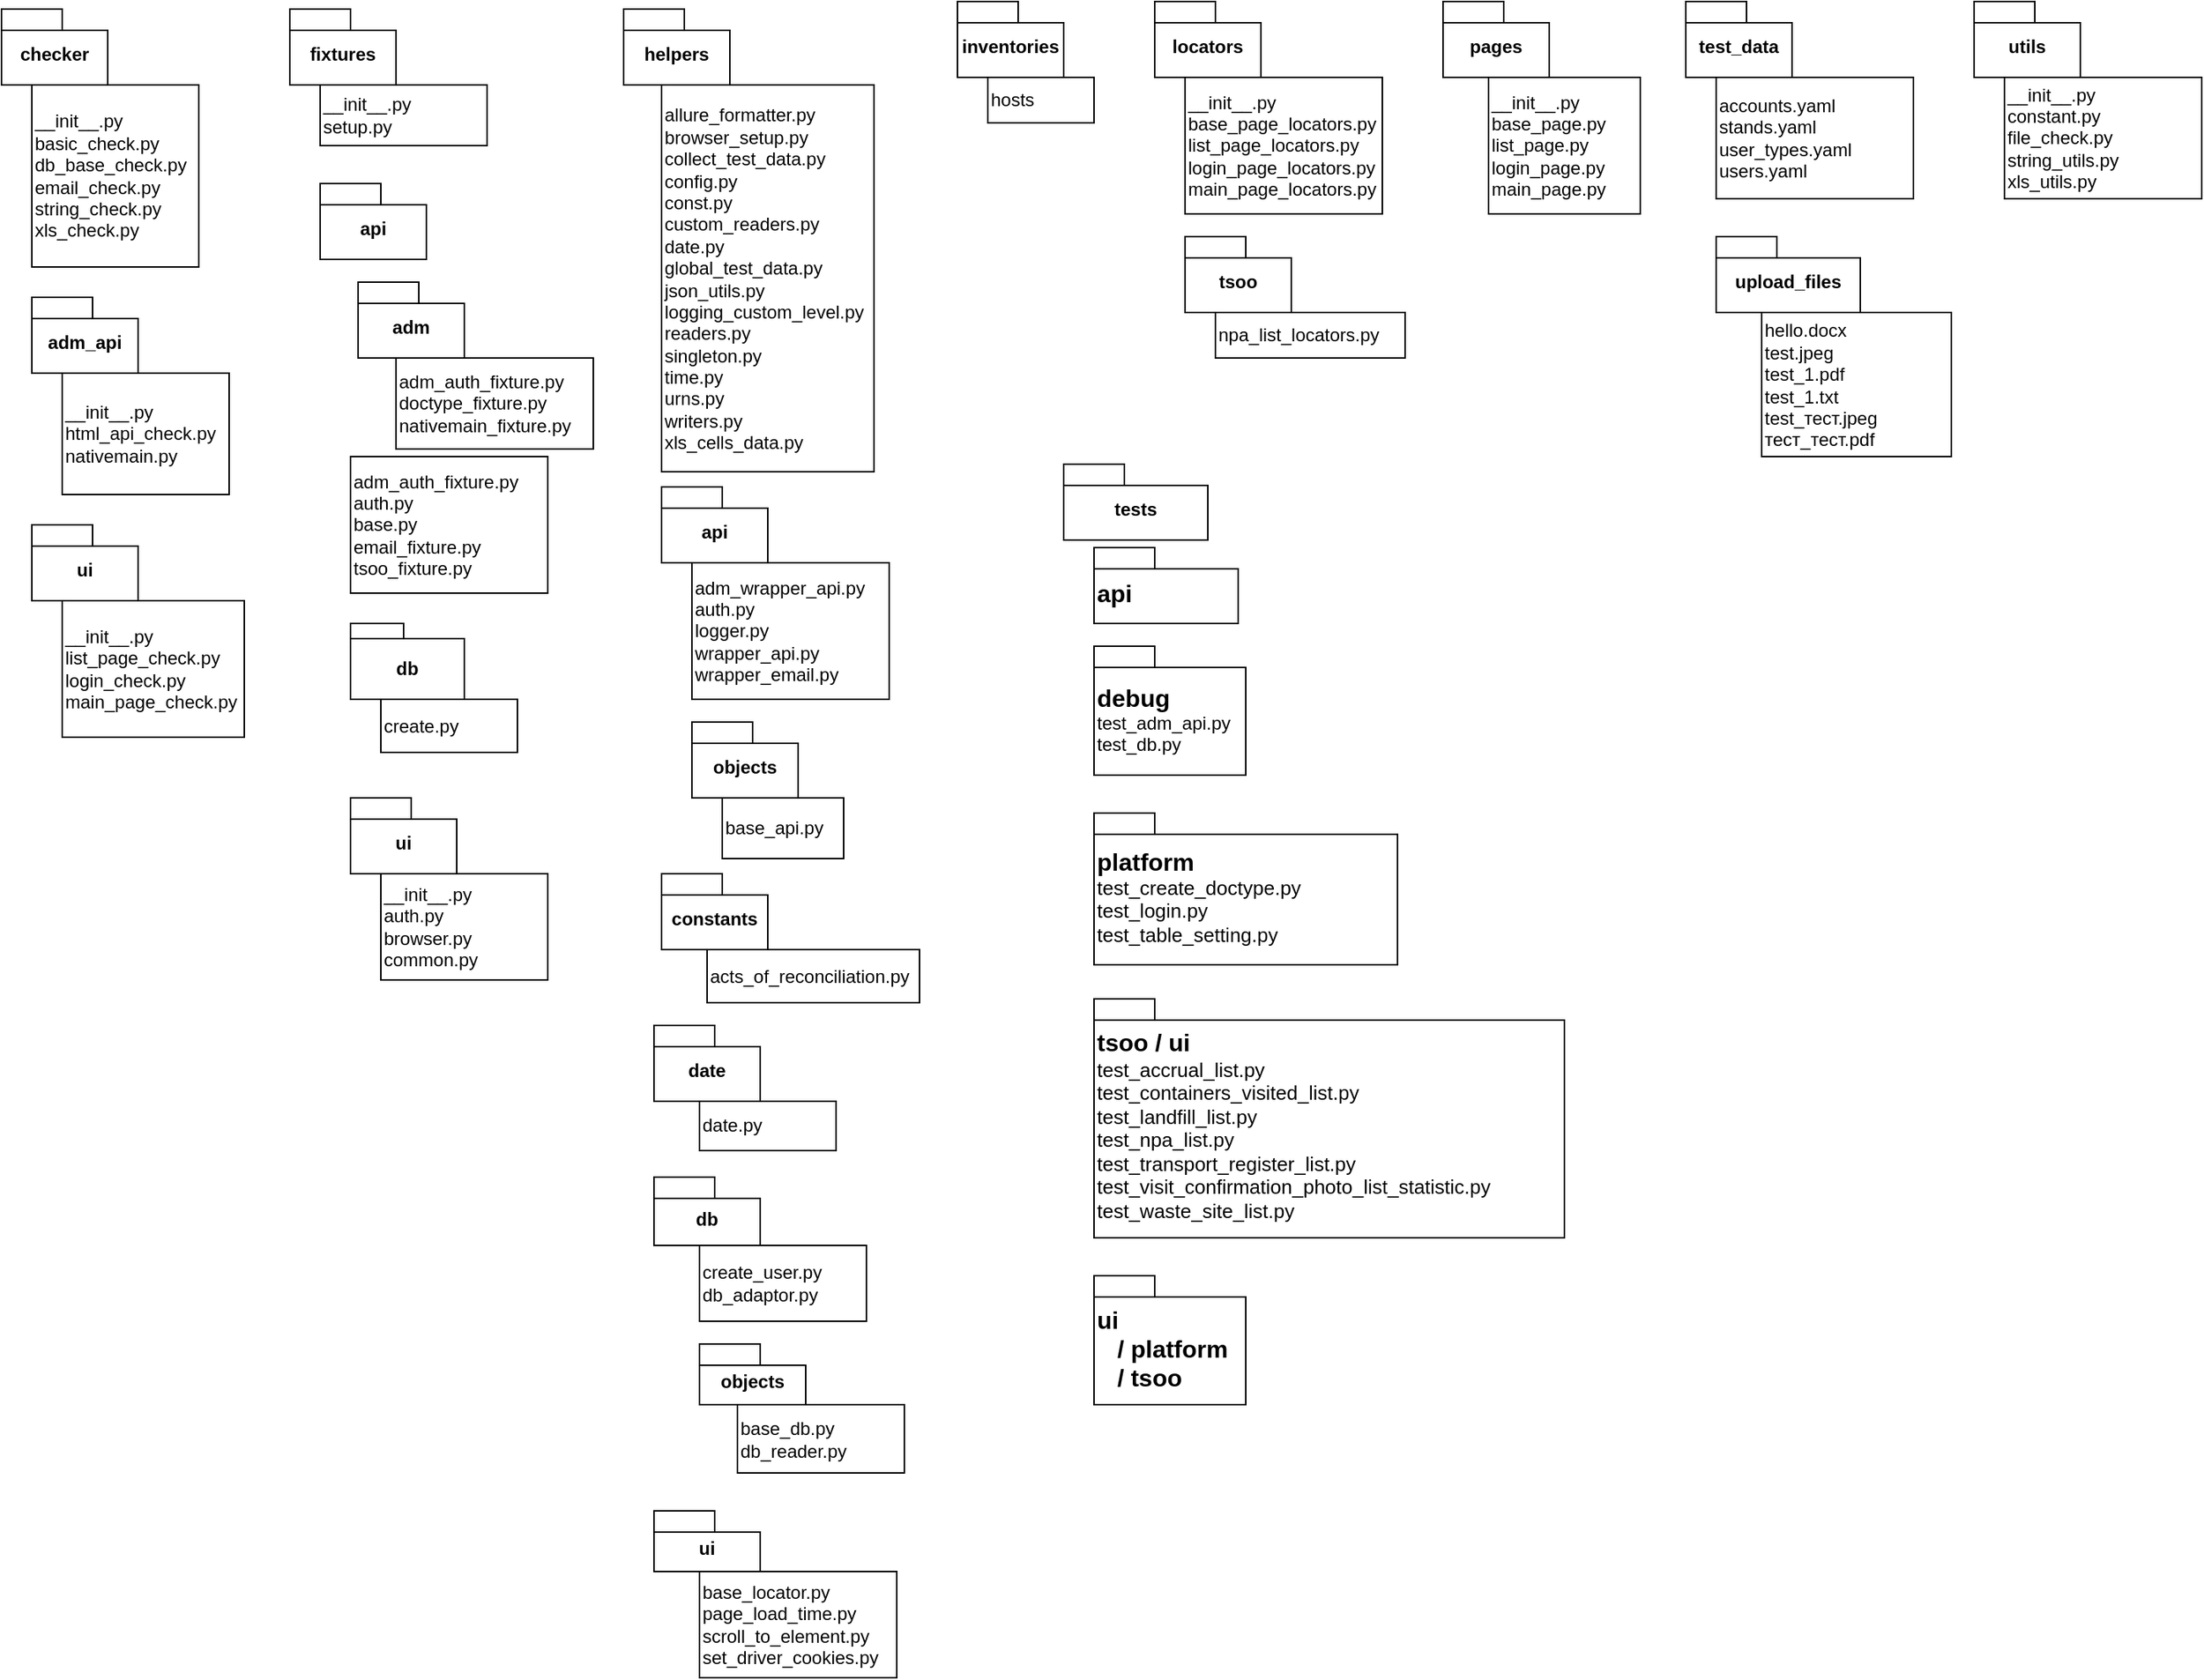 <mxfile version="21.2.9" type="github">
  <diagram id="C5RBs43oDa-KdzZeNtuy" name="Page-1">
    <mxGraphModel dx="1883" dy="1121" grid="1" gridSize="10" guides="1" tooltips="1" connect="1" arrows="1" fold="1" page="1" pageScale="1" pageWidth="1654" pageHeight="1169" math="0" shadow="0">
      <root>
        <mxCell id="WIyWlLk6GJQsqaUBKTNV-0" />
        <mxCell id="WIyWlLk6GJQsqaUBKTNV-1" parent="WIyWlLk6GJQsqaUBKTNV-0" />
        <mxCell id="ubw8424j0Z61Ouidnzyt-37" value="checker" style="shape=folder;fontStyle=1;spacingTop=10;tabWidth=40;tabHeight=14;tabPosition=left;html=1;whiteSpace=wrap;" vertex="1" parent="WIyWlLk6GJQsqaUBKTNV-1">
          <mxGeometry x="10" y="10" width="70" height="50" as="geometry" />
        </mxCell>
        <mxCell id="ubw8424j0Z61Ouidnzyt-39" value="&lt;div&gt;__init__.py&lt;/div&gt;&lt;div&gt;basic_check.py&lt;/div&gt;&lt;div&gt;db_base_check.py&lt;/div&gt;&lt;div&gt;email_check.py&lt;/div&gt;&lt;div&gt;string_check.py&lt;/div&gt;&lt;div&gt;xls_check.py&lt;/div&gt;" style="html=1;whiteSpace=wrap;align=left;" vertex="1" parent="WIyWlLk6GJQsqaUBKTNV-1">
          <mxGeometry x="30" y="60" width="110" height="120" as="geometry" />
        </mxCell>
        <mxCell id="ubw8424j0Z61Ouidnzyt-40" value="adm_api" style="shape=folder;fontStyle=1;spacingTop=10;tabWidth=40;tabHeight=14;tabPosition=left;html=1;whiteSpace=wrap;" vertex="1" parent="WIyWlLk6GJQsqaUBKTNV-1">
          <mxGeometry x="30" y="200" width="70" height="50" as="geometry" />
        </mxCell>
        <mxCell id="ubw8424j0Z61Ouidnzyt-41" value="ui" style="shape=folder;fontStyle=1;spacingTop=10;tabWidth=40;tabHeight=14;tabPosition=left;html=1;whiteSpace=wrap;" vertex="1" parent="WIyWlLk6GJQsqaUBKTNV-1">
          <mxGeometry x="30" y="350" width="70" height="50" as="geometry" />
        </mxCell>
        <mxCell id="ubw8424j0Z61Ouidnzyt-42" value="&lt;div&gt;__init__.py&lt;/div&gt;&lt;div&gt;html_api_check.py&lt;/div&gt;&lt;div&gt;nativemain.py&lt;/div&gt;" style="html=1;whiteSpace=wrap;align=left;" vertex="1" parent="WIyWlLk6GJQsqaUBKTNV-1">
          <mxGeometry x="50" y="250" width="110" height="80" as="geometry" />
        </mxCell>
        <mxCell id="ubw8424j0Z61Ouidnzyt-43" value="&lt;div&gt;__init__.py&lt;/div&gt;&lt;div&gt;list_page_check.py&lt;/div&gt;&lt;div&gt;login_check.py&lt;/div&gt;&lt;div&gt;main_page_check.py&lt;/div&gt;" style="html=1;whiteSpace=wrap;align=left;" vertex="1" parent="WIyWlLk6GJQsqaUBKTNV-1">
          <mxGeometry x="50" y="400" width="120" height="90" as="geometry" />
        </mxCell>
        <mxCell id="ubw8424j0Z61Ouidnzyt-47" value="fixtures" style="shape=folder;fontStyle=1;spacingTop=10;tabWidth=40;tabHeight=14;tabPosition=left;html=1;whiteSpace=wrap;" vertex="1" parent="WIyWlLk6GJQsqaUBKTNV-1">
          <mxGeometry x="200" y="10" width="70" height="50" as="geometry" />
        </mxCell>
        <mxCell id="ubw8424j0Z61Ouidnzyt-48" value="api" style="shape=folder;fontStyle=1;spacingTop=10;tabWidth=40;tabHeight=14;tabPosition=left;html=1;whiteSpace=wrap;" vertex="1" parent="WIyWlLk6GJQsqaUBKTNV-1">
          <mxGeometry x="220" y="125" width="70" height="50" as="geometry" />
        </mxCell>
        <mxCell id="ubw8424j0Z61Ouidnzyt-49" value="db" style="shape=folder;fontStyle=1;spacingTop=10;tabWidth=35;tabHeight=10;tabPosition=left;html=1;whiteSpace=wrap;" vertex="1" parent="WIyWlLk6GJQsqaUBKTNV-1">
          <mxGeometry x="240" y="415" width="75" height="50" as="geometry" />
        </mxCell>
        <mxCell id="ubw8424j0Z61Ouidnzyt-50" value="ui" style="shape=folder;fontStyle=1;spacingTop=10;tabWidth=40;tabHeight=14;tabPosition=left;html=1;whiteSpace=wrap;" vertex="1" parent="WIyWlLk6GJQsqaUBKTNV-1">
          <mxGeometry x="240" y="530" width="70" height="50" as="geometry" />
        </mxCell>
        <mxCell id="ubw8424j0Z61Ouidnzyt-51" value="&lt;div&gt;__init__.py&lt;/div&gt;&lt;div&gt;setup.py&lt;/div&gt;" style="html=1;whiteSpace=wrap;align=left;" vertex="1" parent="WIyWlLk6GJQsqaUBKTNV-1">
          <mxGeometry x="220" y="60" width="110" height="40" as="geometry" />
        </mxCell>
        <mxCell id="ubw8424j0Z61Ouidnzyt-52" value="adm" style="shape=folder;fontStyle=1;spacingTop=10;tabWidth=40;tabHeight=14;tabPosition=left;html=1;whiteSpace=wrap;" vertex="1" parent="WIyWlLk6GJQsqaUBKTNV-1">
          <mxGeometry x="245" y="190" width="70" height="50" as="geometry" />
        </mxCell>
        <mxCell id="ubw8424j0Z61Ouidnzyt-53" value="&lt;div&gt;adm_auth_fixture.py&lt;/div&gt;&lt;div&gt;auth.py&lt;/div&gt;&lt;div&gt;base.py&lt;/div&gt;&lt;div&gt;email_fixture.py&lt;/div&gt;&lt;div&gt;tsoo_fixture.py&lt;/div&gt;" style="html=1;whiteSpace=wrap;align=left;" vertex="1" parent="WIyWlLk6GJQsqaUBKTNV-1">
          <mxGeometry x="240" y="305" width="130" height="90" as="geometry" />
        </mxCell>
        <mxCell id="ubw8424j0Z61Ouidnzyt-54" value="&lt;div&gt;adm_auth_fixture.py&lt;/div&gt;&lt;div&gt;doctype_fixture.py&lt;/div&gt;&lt;div&gt;nativemain_fixture.py&lt;/div&gt;" style="html=1;whiteSpace=wrap;align=left;" vertex="1" parent="WIyWlLk6GJQsqaUBKTNV-1">
          <mxGeometry x="270" y="240" width="130" height="60" as="geometry" />
        </mxCell>
        <mxCell id="ubw8424j0Z61Ouidnzyt-55" value="create.py" style="html=1;whiteSpace=wrap;align=left;" vertex="1" parent="WIyWlLk6GJQsqaUBKTNV-1">
          <mxGeometry x="260" y="465" width="90" height="35" as="geometry" />
        </mxCell>
        <mxCell id="ubw8424j0Z61Ouidnzyt-56" value="&lt;div&gt;__init__.py&lt;/div&gt;&lt;div&gt;auth.py&lt;/div&gt;&lt;div&gt;browser.py&lt;/div&gt;&lt;div&gt;common.py&lt;/div&gt;" style="html=1;whiteSpace=wrap;align=left;" vertex="1" parent="WIyWlLk6GJQsqaUBKTNV-1">
          <mxGeometry x="260" y="580" width="110" height="70" as="geometry" />
        </mxCell>
        <mxCell id="ubw8424j0Z61Ouidnzyt-57" value="helpers" style="shape=folder;fontStyle=1;spacingTop=10;tabWidth=40;tabHeight=14;tabPosition=left;html=1;whiteSpace=wrap;" vertex="1" parent="WIyWlLk6GJQsqaUBKTNV-1">
          <mxGeometry x="420" y="10" width="70" height="50" as="geometry" />
        </mxCell>
        <mxCell id="ubw8424j0Z61Ouidnzyt-58" value="api" style="shape=folder;fontStyle=1;spacingTop=10;tabWidth=40;tabHeight=14;tabPosition=left;html=1;whiteSpace=wrap;" vertex="1" parent="WIyWlLk6GJQsqaUBKTNV-1">
          <mxGeometry x="445" y="325" width="70" height="50" as="geometry" />
        </mxCell>
        <mxCell id="ubw8424j0Z61Ouidnzyt-59" value="objects" style="shape=folder;fontStyle=1;spacingTop=10;tabWidth=40;tabHeight=14;tabPosition=left;html=1;whiteSpace=wrap;" vertex="1" parent="WIyWlLk6GJQsqaUBKTNV-1">
          <mxGeometry x="465" y="480" width="70" height="50" as="geometry" />
        </mxCell>
        <mxCell id="ubw8424j0Z61Ouidnzyt-60" value="base_api.py" style="html=1;whiteSpace=wrap;align=left;" vertex="1" parent="WIyWlLk6GJQsqaUBKTNV-1">
          <mxGeometry x="485" y="530" width="80" height="40" as="geometry" />
        </mxCell>
        <mxCell id="ubw8424j0Z61Ouidnzyt-61" value="&lt;div&gt;adm_wrapper_api.py&lt;/div&gt;&lt;div&gt;auth.py&lt;/div&gt;&lt;div&gt;logger.py&lt;/div&gt;&lt;div&gt;wrapper_api.py&lt;/div&gt;&lt;div&gt;wrapper_email.py&lt;/div&gt;" style="html=1;whiteSpace=wrap;align=left;" vertex="1" parent="WIyWlLk6GJQsqaUBKTNV-1">
          <mxGeometry x="465" y="375" width="130" height="90" as="geometry" />
        </mxCell>
        <mxCell id="ubw8424j0Z61Ouidnzyt-62" value="constants" style="shape=folder;fontStyle=1;spacingTop=10;tabWidth=40;tabHeight=14;tabPosition=left;html=1;whiteSpace=wrap;" vertex="1" parent="WIyWlLk6GJQsqaUBKTNV-1">
          <mxGeometry x="445" y="580" width="70" height="50" as="geometry" />
        </mxCell>
        <mxCell id="ubw8424j0Z61Ouidnzyt-63" value="acts_of_reconciliation.py" style="html=1;whiteSpace=wrap;align=left;" vertex="1" parent="WIyWlLk6GJQsqaUBKTNV-1">
          <mxGeometry x="475" y="630" width="140" height="35" as="geometry" />
        </mxCell>
        <mxCell id="ubw8424j0Z61Ouidnzyt-65" value="date" style="shape=folder;fontStyle=1;spacingTop=10;tabWidth=40;tabHeight=14;tabPosition=left;html=1;whiteSpace=wrap;" vertex="1" parent="WIyWlLk6GJQsqaUBKTNV-1">
          <mxGeometry x="440" y="680" width="70" height="50" as="geometry" />
        </mxCell>
        <mxCell id="ubw8424j0Z61Ouidnzyt-66" value="date.py" style="html=1;whiteSpace=wrap;align=left;" vertex="1" parent="WIyWlLk6GJQsqaUBKTNV-1">
          <mxGeometry x="470" y="730" width="90" height="32.5" as="geometry" />
        </mxCell>
        <mxCell id="ubw8424j0Z61Ouidnzyt-67" value="db" style="shape=folder;fontStyle=1;spacingTop=10;tabWidth=40;tabHeight=14;tabPosition=left;html=1;whiteSpace=wrap;" vertex="1" parent="WIyWlLk6GJQsqaUBKTNV-1">
          <mxGeometry x="440" y="780" width="70" height="45" as="geometry" />
        </mxCell>
        <mxCell id="ubw8424j0Z61Ouidnzyt-68" value="objects" style="shape=folder;fontStyle=1;spacingTop=10;tabWidth=40;tabHeight=14;tabPosition=left;html=1;whiteSpace=wrap;" vertex="1" parent="WIyWlLk6GJQsqaUBKTNV-1">
          <mxGeometry x="470" y="890" width="70" height="40" as="geometry" />
        </mxCell>
        <mxCell id="ubw8424j0Z61Ouidnzyt-69" value="&lt;div&gt;base_db.py&lt;/div&gt;&lt;div&gt;db_reader.py&lt;/div&gt;" style="html=1;whiteSpace=wrap;align=left;" vertex="1" parent="WIyWlLk6GJQsqaUBKTNV-1">
          <mxGeometry x="495" y="930" width="110" height="45" as="geometry" />
        </mxCell>
        <mxCell id="ubw8424j0Z61Ouidnzyt-70" value="&lt;div&gt;create_user.py&lt;/div&gt;&lt;div&gt;db_adaptor.py&lt;/div&gt;" style="html=1;whiteSpace=wrap;align=left;" vertex="1" parent="WIyWlLk6GJQsqaUBKTNV-1">
          <mxGeometry x="470" y="825" width="110" height="50" as="geometry" />
        </mxCell>
        <mxCell id="ubw8424j0Z61Ouidnzyt-71" value="ui" style="shape=folder;fontStyle=1;spacingTop=10;tabWidth=40;tabHeight=14;tabPosition=left;html=1;whiteSpace=wrap;" vertex="1" parent="WIyWlLk6GJQsqaUBKTNV-1">
          <mxGeometry x="440" y="1000" width="70" height="40" as="geometry" />
        </mxCell>
        <mxCell id="ubw8424j0Z61Ouidnzyt-72" value="&lt;div&gt;base_locator.py&lt;/div&gt;&lt;div&gt;page_load_time.py&lt;/div&gt;&lt;div&gt;scroll_to_element.py&lt;/div&gt;&lt;div&gt;set_driver_cookies.py&lt;/div&gt;" style="html=1;whiteSpace=wrap;align=left;" vertex="1" parent="WIyWlLk6GJQsqaUBKTNV-1">
          <mxGeometry x="470" y="1040" width="130" height="70" as="geometry" />
        </mxCell>
        <mxCell id="ubw8424j0Z61Ouidnzyt-73" value="&lt;div&gt;allure_formatter.py&lt;/div&gt;&lt;div&gt;browser_setup.py&lt;/div&gt;&lt;div&gt;collect_test_data.py&lt;/div&gt;&lt;div&gt;config.py&lt;/div&gt;&lt;div&gt;const.py&lt;/div&gt;&lt;div&gt;custom_readers.py&lt;/div&gt;&lt;div&gt;date.py&lt;/div&gt;&lt;div&gt;global_test_data.py&lt;/div&gt;&lt;div&gt;json_utils.py&lt;/div&gt;&lt;div&gt;logging_custom_level.py&lt;/div&gt;&lt;div&gt;readers.py&lt;/div&gt;&lt;div&gt;singleton.py&lt;/div&gt;&lt;div&gt;time.py&lt;/div&gt;&lt;div&gt;urns.py&lt;/div&gt;&lt;div&gt;writers.py&lt;/div&gt;&lt;div&gt;xls_cells_data.py&lt;/div&gt;" style="html=1;whiteSpace=wrap;align=left;" vertex="1" parent="WIyWlLk6GJQsqaUBKTNV-1">
          <mxGeometry x="445" y="60" width="140" height="255" as="geometry" />
        </mxCell>
        <mxCell id="ubw8424j0Z61Ouidnzyt-74" value="inventories" style="shape=folder;fontStyle=1;spacingTop=10;tabWidth=40;tabHeight=14;tabPosition=left;html=1;whiteSpace=wrap;" vertex="1" parent="WIyWlLk6GJQsqaUBKTNV-1">
          <mxGeometry x="640" y="5" width="70" height="50" as="geometry" />
        </mxCell>
        <mxCell id="ubw8424j0Z61Ouidnzyt-75" value="hosts" style="html=1;whiteSpace=wrap;align=left;" vertex="1" parent="WIyWlLk6GJQsqaUBKTNV-1">
          <mxGeometry x="660" y="55" width="70" height="30" as="geometry" />
        </mxCell>
        <mxCell id="ubw8424j0Z61Ouidnzyt-76" value="locators" style="shape=folder;fontStyle=1;spacingTop=10;tabWidth=40;tabHeight=14;tabPosition=left;html=1;whiteSpace=wrap;" vertex="1" parent="WIyWlLk6GJQsqaUBKTNV-1">
          <mxGeometry x="770" y="5" width="70" height="50" as="geometry" />
        </mxCell>
        <mxCell id="ubw8424j0Z61Ouidnzyt-77" value="tsoo" style="shape=folder;fontStyle=1;spacingTop=10;tabWidth=40;tabHeight=14;tabPosition=left;html=1;whiteSpace=wrap;" vertex="1" parent="WIyWlLk6GJQsqaUBKTNV-1">
          <mxGeometry x="790" y="160" width="70" height="50" as="geometry" />
        </mxCell>
        <mxCell id="ubw8424j0Z61Ouidnzyt-78" value="npa_list_locators.py" style="html=1;whiteSpace=wrap;align=left;" vertex="1" parent="WIyWlLk6GJQsqaUBKTNV-1">
          <mxGeometry x="810" y="210" width="125" height="30" as="geometry" />
        </mxCell>
        <mxCell id="ubw8424j0Z61Ouidnzyt-79" value="&lt;div&gt;__init__.py&lt;/div&gt;&lt;div&gt;base_page_locators.py&lt;/div&gt;&lt;div&gt;list_page_locators.py&lt;/div&gt;&lt;div&gt;login_page_locators.py&lt;/div&gt;&lt;div&gt;main_page_locators.py&lt;/div&gt;" style="html=1;whiteSpace=wrap;align=left;" vertex="1" parent="WIyWlLk6GJQsqaUBKTNV-1">
          <mxGeometry x="790" y="55" width="130" height="90" as="geometry" />
        </mxCell>
        <mxCell id="ubw8424j0Z61Ouidnzyt-80" value="pages" style="shape=folder;fontStyle=1;spacingTop=10;tabWidth=40;tabHeight=14;tabPosition=left;html=1;whiteSpace=wrap;" vertex="1" parent="WIyWlLk6GJQsqaUBKTNV-1">
          <mxGeometry x="960" y="5" width="70" height="50" as="geometry" />
        </mxCell>
        <mxCell id="ubw8424j0Z61Ouidnzyt-81" value="&lt;div&gt;__init__.py&lt;/div&gt;&lt;div&gt;base_page.py&lt;/div&gt;&lt;div&gt;list_page.py&lt;/div&gt;&lt;div&gt;login_page.py&lt;/div&gt;&lt;div&gt;main_page.py&lt;/div&gt;" style="html=1;whiteSpace=wrap;align=left;" vertex="1" parent="WIyWlLk6GJQsqaUBKTNV-1">
          <mxGeometry x="990" y="55" width="100" height="90" as="geometry" />
        </mxCell>
        <mxCell id="ubw8424j0Z61Ouidnzyt-86" value="test_data" style="shape=folder;fontStyle=1;spacingTop=10;tabWidth=40;tabHeight=14;tabPosition=left;html=1;whiteSpace=wrap;" vertex="1" parent="WIyWlLk6GJQsqaUBKTNV-1">
          <mxGeometry x="1120" y="5" width="70" height="50" as="geometry" />
        </mxCell>
        <mxCell id="ubw8424j0Z61Ouidnzyt-87" value="upload_files" style="shape=folder;fontStyle=1;spacingTop=10;tabWidth=40;tabHeight=14;tabPosition=left;html=1;whiteSpace=wrap;" vertex="1" parent="WIyWlLk6GJQsqaUBKTNV-1">
          <mxGeometry x="1140" y="160" width="95" height="50" as="geometry" />
        </mxCell>
        <mxCell id="ubw8424j0Z61Ouidnzyt-88" value="&lt;div&gt;hello.docx&lt;/div&gt;&lt;div&gt;test.jpeg&lt;/div&gt;&lt;div&gt;test_1.pdf&lt;/div&gt;&lt;div&gt;test_1.txt&lt;/div&gt;&lt;div&gt;test_тест.jpeg&lt;/div&gt;&lt;div&gt;тест_тест.pdf&lt;/div&gt;" style="html=1;whiteSpace=wrap;align=left;" vertex="1" parent="WIyWlLk6GJQsqaUBKTNV-1">
          <mxGeometry x="1170" y="210" width="125" height="95" as="geometry" />
        </mxCell>
        <mxCell id="ubw8424j0Z61Ouidnzyt-89" value="&lt;div&gt;accounts.yaml&lt;/div&gt;&lt;div&gt;stands.yaml&lt;/div&gt;&lt;div&gt;user_types.yaml&lt;/div&gt;&lt;div&gt;users.yaml&lt;/div&gt;" style="html=1;whiteSpace=wrap;align=left;" vertex="1" parent="WIyWlLk6GJQsqaUBKTNV-1">
          <mxGeometry x="1140" y="55" width="130" height="80" as="geometry" />
        </mxCell>
        <mxCell id="ubw8424j0Z61Ouidnzyt-91" value="utils" style="shape=folder;fontStyle=1;spacingTop=10;tabWidth=40;tabHeight=14;tabPosition=left;html=1;whiteSpace=wrap;" vertex="1" parent="WIyWlLk6GJQsqaUBKTNV-1">
          <mxGeometry x="1310" y="5" width="70" height="50" as="geometry" />
        </mxCell>
        <mxCell id="ubw8424j0Z61Ouidnzyt-92" value="&lt;div&gt;__init__.py&lt;/div&gt;&lt;div&gt;constant.py&lt;/div&gt;&lt;div&gt;file_check.py&lt;/div&gt;&lt;div&gt;string_utils.py&lt;/div&gt;&lt;div&gt;xls_utils.py&lt;/div&gt;" style="html=1;whiteSpace=wrap;align=left;" vertex="1" parent="WIyWlLk6GJQsqaUBKTNV-1">
          <mxGeometry x="1330" y="55" width="130" height="80" as="geometry" />
        </mxCell>
        <mxCell id="ubw8424j0Z61Ouidnzyt-93" value="tests" style="shape=folder;fontStyle=1;spacingTop=10;tabWidth=40;tabHeight=14;tabPosition=left;html=1;whiteSpace=wrap;" vertex="1" parent="WIyWlLk6GJQsqaUBKTNV-1">
          <mxGeometry x="710" y="310" width="95" height="50" as="geometry" />
        </mxCell>
        <mxCell id="ubw8424j0Z61Ouidnzyt-94" value="&lt;div&gt;&lt;font style=&quot;font-size: 16px;&quot;&gt;debug&lt;/font&gt;&lt;/div&gt;&lt;div&gt;&lt;span style=&quot;font-weight: normal;&quot;&gt;test_adm_api.py&lt;/span&gt;&lt;/div&gt;&lt;div&gt;&lt;span style=&quot;font-weight: normal;&quot;&gt;test_db.py&lt;/span&gt;&lt;/div&gt;" style="shape=folder;fontStyle=1;spacingTop=10;tabWidth=40;tabHeight=14;tabPosition=left;html=1;whiteSpace=wrap;align=left;" vertex="1" parent="WIyWlLk6GJQsqaUBKTNV-1">
          <mxGeometry x="730" y="430" width="100" height="85" as="geometry" />
        </mxCell>
        <mxCell id="ubw8424j0Z61Ouidnzyt-95" value="&lt;div style=&quot;&quot;&gt;&lt;span style=&quot;background-color: initial;&quot;&gt;&lt;font style=&quot;font-size: 16px;&quot;&gt;api&lt;/font&gt;&lt;/span&gt;&lt;/div&gt;" style="shape=folder;fontStyle=1;spacingTop=10;tabWidth=40;tabHeight=14;tabPosition=left;html=1;whiteSpace=wrap;align=left;" vertex="1" parent="WIyWlLk6GJQsqaUBKTNV-1">
          <mxGeometry x="730" y="365" width="95" height="50" as="geometry" />
        </mxCell>
        <mxCell id="ubw8424j0Z61Ouidnzyt-96" value="&lt;div style=&quot;&quot;&gt;&lt;font style=&quot;font-size: 16px;&quot;&gt;platform&lt;/font&gt;&lt;/div&gt;&lt;div style=&quot;font-size: 13px;&quot;&gt;&lt;font style=&quot;font-weight: normal; font-size: 13px;&quot;&gt;test_create_doctype.py&lt;/font&gt;&lt;/div&gt;&lt;div style=&quot;font-size: 13px;&quot;&gt;&lt;font style=&quot;font-weight: normal; font-size: 13px;&quot;&gt;test_login.py&lt;/font&gt;&lt;/div&gt;&lt;div style=&quot;font-size: 13px;&quot;&gt;&lt;font style=&quot;font-weight: normal; font-size: 13px;&quot;&gt;test_table_setting.py&lt;/font&gt;&lt;/div&gt;" style="shape=folder;fontStyle=1;spacingTop=10;tabWidth=40;tabHeight=14;tabPosition=left;html=1;whiteSpace=wrap;align=left;" vertex="1" parent="WIyWlLk6GJQsqaUBKTNV-1">
          <mxGeometry x="730" y="540" width="200" height="100" as="geometry" />
        </mxCell>
        <mxCell id="ubw8424j0Z61Ouidnzyt-97" value="&lt;div style=&quot;&quot;&gt;&lt;span style=&quot;font-size: 16px;&quot;&gt;tsoo / ui&lt;/span&gt;&lt;/div&gt;&lt;div style=&quot;font-size: 13px;&quot;&gt;&lt;div&gt;&lt;span style=&quot;font-weight: normal;&quot;&gt;test_accrual_list.py&lt;/span&gt;&lt;/div&gt;&lt;div&gt;&lt;span style=&quot;font-weight: normal;&quot;&gt;test_containers_visited_list.py&lt;/span&gt;&lt;/div&gt;&lt;div&gt;&lt;span style=&quot;font-weight: normal;&quot;&gt;test_landfill_list.py&lt;/span&gt;&lt;/div&gt;&lt;div&gt;&lt;span style=&quot;font-weight: normal;&quot;&gt;test_npa_list.py&lt;/span&gt;&lt;/div&gt;&lt;div&gt;&lt;span style=&quot;font-weight: normal;&quot;&gt;test_transport_register_list.py&lt;/span&gt;&lt;/div&gt;&lt;div&gt;&lt;span style=&quot;font-weight: normal;&quot;&gt;test_visit_confirmation_photo_list_statistic.py&lt;/span&gt;&lt;/div&gt;&lt;div&gt;&lt;span style=&quot;font-weight: normal;&quot;&gt;test_waste_site_list.py&lt;/span&gt;&lt;/div&gt;&lt;/div&gt;" style="shape=folder;fontStyle=1;spacingTop=10;tabWidth=40;tabHeight=14;tabPosition=left;html=1;whiteSpace=wrap;align=left;" vertex="1" parent="WIyWlLk6GJQsqaUBKTNV-1">
          <mxGeometry x="730" y="662.5" width="310" height="157.5" as="geometry" />
        </mxCell>
        <mxCell id="ubw8424j0Z61Ouidnzyt-98" value="&lt;div style=&quot;font-size: 16px;&quot;&gt;&lt;font style=&quot;font-size: 16px;&quot;&gt;ui&lt;/font&gt;&lt;/div&gt;&lt;div style=&quot;font-size: 16px;&quot;&gt;&lt;font style=&quot;font-size: 16px;&quot;&gt;&amp;nbsp; &amp;nbsp;/ platform&lt;/font&gt;&lt;/div&gt;&lt;div style=&quot;font-size: 16px;&quot;&gt;&lt;font style=&quot;font-size: 16px;&quot;&gt;&amp;nbsp; &amp;nbsp;/ tsoo&lt;/font&gt;&lt;/div&gt;" style="shape=folder;fontStyle=1;spacingTop=10;tabWidth=40;tabHeight=14;tabPosition=left;html=1;whiteSpace=wrap;align=left;" vertex="1" parent="WIyWlLk6GJQsqaUBKTNV-1">
          <mxGeometry x="730" y="845" width="100" height="85" as="geometry" />
        </mxCell>
      </root>
    </mxGraphModel>
  </diagram>
</mxfile>
